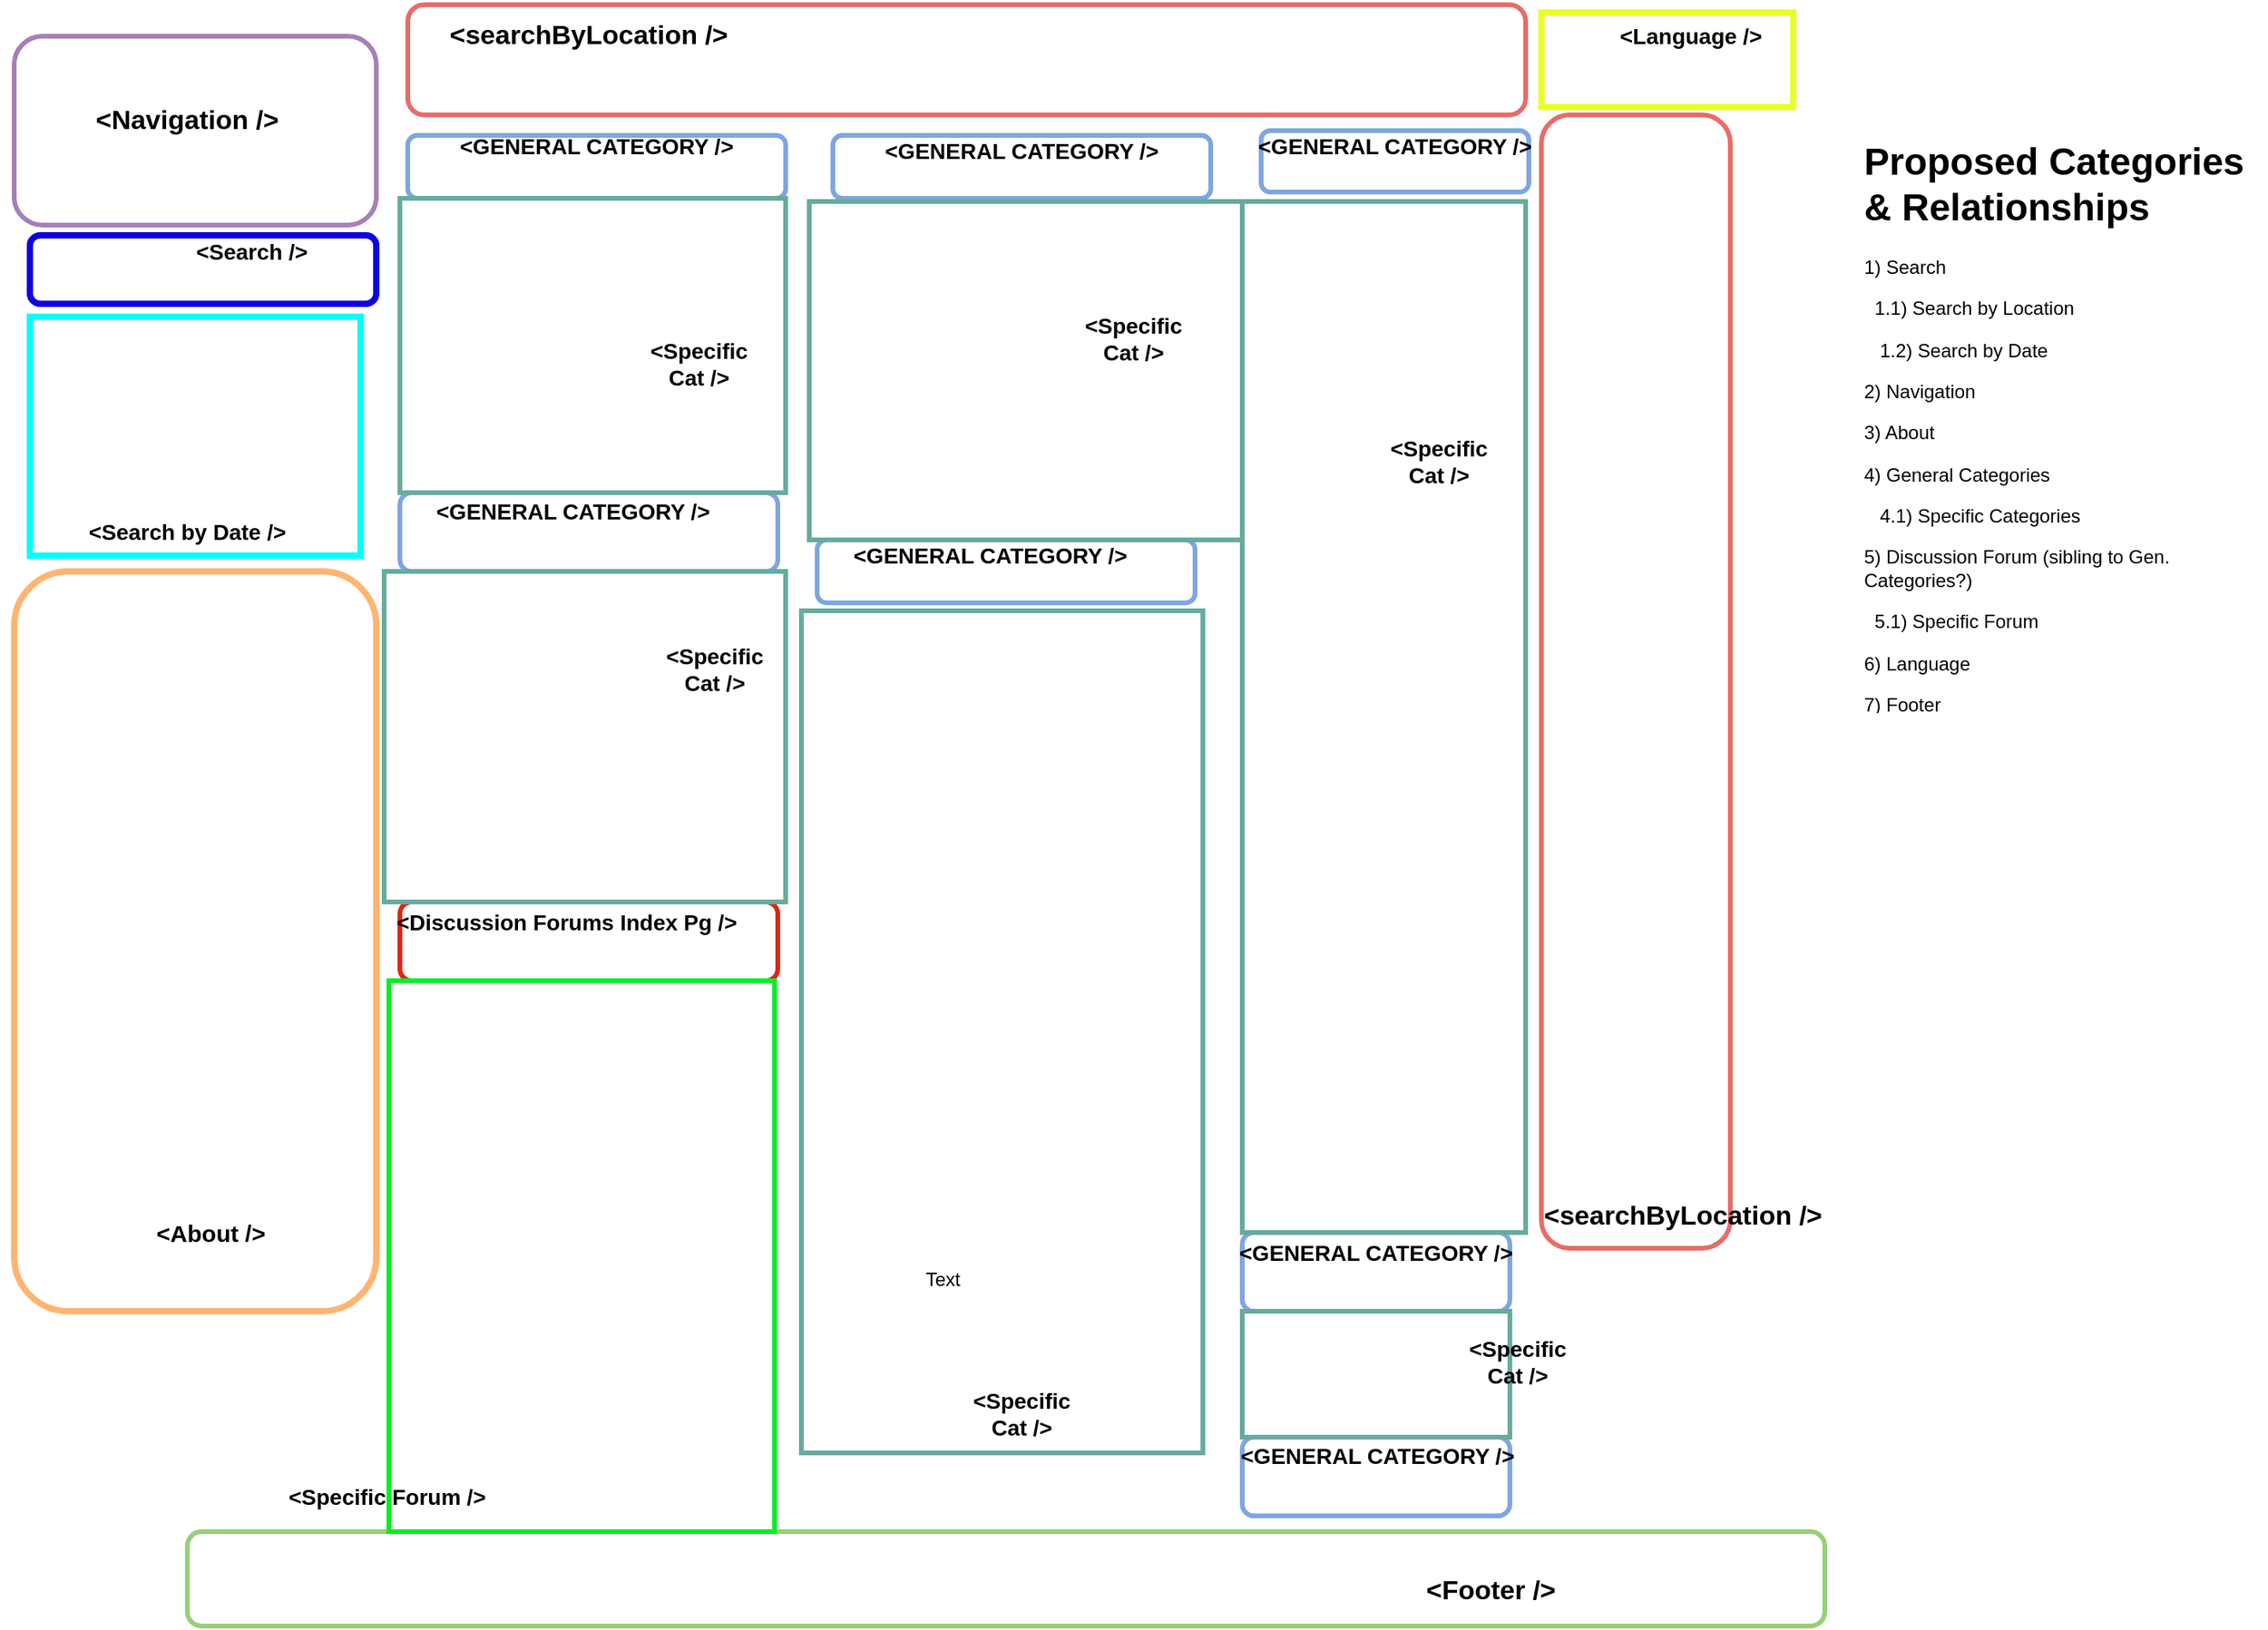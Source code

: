 <mxfile version="14.0.4" type="github">
  <diagram id="Xi9QJUGRR6yHutGBNpmi" name="Page-1">
    <mxGraphModel dx="1581" dy="1017" grid="1" gridSize="10" guides="1" tooltips="1" connect="1" arrows="1" fold="1" page="1" pageScale="1" pageWidth="850" pageHeight="1100" math="0" shadow="0">
      <root>
        <mxCell id="0" />
        <mxCell id="1" parent="0" />
        <mxCell id="Dt_2Gqz261RkF5YnjLIy-1" value="" style="shape=image;verticalLabelPosition=bottom;labelBackgroundColor=#ffffff;verticalAlign=top;aspect=fixed;imageAspect=0;image=https://s3-us-west-2.amazonaws.com/forge-production.galvanize.com/content/c29d2d8a9a36c1542a5f6c8ee3399291.png;" vertex="1" parent="1">
          <mxGeometry x="21.36" y="70" width="1197.29" height="1020" as="geometry" />
        </mxCell>
        <mxCell id="Dt_2Gqz261RkF5YnjLIy-2" value="" style="rounded=1;whiteSpace=wrap;html=1;fillColor=none;strokeColor=#97D077;strokeWidth=3;" vertex="1" parent="1">
          <mxGeometry x="140" y="1030" width="1040" height="60" as="geometry" />
        </mxCell>
        <mxCell id="Dt_2Gqz261RkF5YnjLIy-4" value="Text" style="text;html=1;strokeColor=none;fillColor=none;align=center;verticalAlign=middle;whiteSpace=wrap;rounded=0;" vertex="1" parent="1">
          <mxGeometry x="600" y="860" width="40" height="20" as="geometry" />
        </mxCell>
        <mxCell id="Dt_2Gqz261RkF5YnjLIy-5" value="&lt;font style=&quot;font-size: 17px&quot;&gt;&lt;b&gt;&amp;lt;Footer /&amp;gt;&lt;/b&gt;&lt;/font&gt;" style="text;html=1;strokeColor=none;fillColor=none;align=center;verticalAlign=middle;whiteSpace=wrap;rounded=0;" vertex="1" parent="1">
          <mxGeometry x="898" y="1053" width="140" height="30" as="geometry" />
        </mxCell>
        <mxCell id="Dt_2Gqz261RkF5YnjLIy-6" value="" style="rounded=1;whiteSpace=wrap;html=1;strokeWidth=3;fillColor=none;strokeColor=#EA6B66;" vertex="1" parent="1">
          <mxGeometry x="280" y="60" width="710" height="70" as="geometry" />
        </mxCell>
        <mxCell id="Dt_2Gqz261RkF5YnjLIy-7" value="&lt;font style=&quot;font-size: 17px&quot;&gt;&lt;b&gt;&amp;lt;searchByLocation /&amp;gt;&lt;/b&gt;&lt;/font&gt;" style="text;html=1;strokeColor=none;fillColor=none;align=center;verticalAlign=middle;whiteSpace=wrap;rounded=0;" vertex="1" parent="1">
          <mxGeometry x="300" y="57" width="190" height="45" as="geometry" />
        </mxCell>
        <mxCell id="Dt_2Gqz261RkF5YnjLIy-8" value="" style="rounded=1;whiteSpace=wrap;html=1;strokeWidth=3;fillColor=none;strokeColor=#A680B8;" vertex="1" parent="1">
          <mxGeometry x="30" y="80" width="230" height="120" as="geometry" />
        </mxCell>
        <mxCell id="Dt_2Gqz261RkF5YnjLIy-9" value="&lt;font style=&quot;font-size: 17px&quot;&gt;&lt;b&gt;&amp;lt;Navigation /&amp;gt;&lt;/b&gt;&lt;/font&gt;" style="text;html=1;strokeColor=none;fillColor=none;align=center;verticalAlign=middle;whiteSpace=wrap;rounded=0;" vertex="1" parent="1">
          <mxGeometry x="70" y="120" width="140" height="27" as="geometry" />
        </mxCell>
        <mxCell id="Dt_2Gqz261RkF5YnjLIy-10" value="" style="rounded=1;whiteSpace=wrap;html=1;strokeWidth=3;fillColor=none;strokeColor=#EA6B66;" vertex="1" parent="1">
          <mxGeometry x="1000" y="130" width="120" height="720" as="geometry" />
        </mxCell>
        <mxCell id="Dt_2Gqz261RkF5YnjLIy-11" value="&lt;font style=&quot;font-size: 17px&quot;&gt;&lt;b&gt;&amp;lt;searchByLocation /&amp;gt;&lt;/b&gt;&lt;/font&gt;" style="text;html=1;strokeColor=none;fillColor=none;align=center;verticalAlign=middle;whiteSpace=wrap;rounded=0;" vertex="1" parent="1">
          <mxGeometry x="1000" y="800" width="180" height="60" as="geometry" />
        </mxCell>
        <mxCell id="Dt_2Gqz261RkF5YnjLIy-12" value="" style="rounded=1;whiteSpace=wrap;html=1;strokeWidth=3;fillColor=none;strokeColor=#7EA6E0;" vertex="1" parent="1">
          <mxGeometry x="280" y="143" width="240" height="40" as="geometry" />
        </mxCell>
        <mxCell id="Dt_2Gqz261RkF5YnjLIy-13" value="" style="rounded=1;whiteSpace=wrap;html=1;strokeWidth=3;fillColor=none;strokeColor=#7EA6E0;" vertex="1" parent="1">
          <mxGeometry x="550" y="143" width="240" height="40" as="geometry" />
        </mxCell>
        <mxCell id="Dt_2Gqz261RkF5YnjLIy-14" value="" style="rounded=1;whiteSpace=wrap;html=1;strokeWidth=3;fillColor=none;strokeColor=#7EA6E0;" vertex="1" parent="1">
          <mxGeometry x="822" y="140" width="170" height="39" as="geometry" />
        </mxCell>
        <mxCell id="Dt_2Gqz261RkF5YnjLIy-15" value="" style="rounded=1;whiteSpace=wrap;html=1;strokeWidth=3;fillColor=none;strokeColor=#7EA6E0;" vertex="1" parent="1">
          <mxGeometry x="275" y="370" width="240" height="50" as="geometry" />
        </mxCell>
        <mxCell id="Dt_2Gqz261RkF5YnjLIy-16" value="" style="rounded=1;whiteSpace=wrap;html=1;strokeWidth=3;fillColor=none;strokeColor=#7EA6E0;" vertex="1" parent="1">
          <mxGeometry x="540" y="400" width="240" height="40" as="geometry" />
        </mxCell>
        <mxCell id="Dt_2Gqz261RkF5YnjLIy-17" value="" style="rounded=1;whiteSpace=wrap;html=1;strokeWidth=3;fillColor=none;strokeColor=#E02510;" vertex="1" parent="1">
          <mxGeometry x="275" y="630" width="240" height="50" as="geometry" />
        </mxCell>
        <mxCell id="Dt_2Gqz261RkF5YnjLIy-18" value="" style="rounded=1;whiteSpace=wrap;html=1;strokeWidth=3;fillColor=none;strokeColor=#7EA6E0;" vertex="1" parent="1">
          <mxGeometry x="810" y="840" width="170" height="50" as="geometry" />
        </mxCell>
        <mxCell id="Dt_2Gqz261RkF5YnjLIy-19" value="" style="rounded=1;whiteSpace=wrap;html=1;strokeWidth=3;fillColor=none;strokeColor=#7EA6E0;" vertex="1" parent="1">
          <mxGeometry x="810" y="970" width="170" height="50" as="geometry" />
        </mxCell>
        <mxCell id="Dt_2Gqz261RkF5YnjLIy-20" value="&lt;font style=&quot;font-size: 14px&quot;&gt;&lt;b&gt;&amp;lt;GENERAL CATEGORY /&amp;gt;&lt;/b&gt;&lt;/font&gt;" style="text;html=1;strokeColor=none;fillColor=none;align=center;verticalAlign=middle;whiteSpace=wrap;rounded=0;" vertex="1" parent="1">
          <mxGeometry x="290" y="140" width="220" height="20" as="geometry" />
        </mxCell>
        <mxCell id="Dt_2Gqz261RkF5YnjLIy-21" value="&lt;font style=&quot;font-size: 14px&quot;&gt;&lt;b&gt;&amp;lt;GENERAL CATEGORY /&amp;gt;&lt;/b&gt;&lt;/font&gt;" style="text;html=1;strokeColor=none;fillColor=none;align=center;verticalAlign=middle;whiteSpace=wrap;rounded=0;" vertex="1" parent="1">
          <mxGeometry x="560" y="143" width="220" height="20" as="geometry" />
        </mxCell>
        <mxCell id="Dt_2Gqz261RkF5YnjLIy-22" value="&lt;font style=&quot;font-size: 14px&quot;&gt;&lt;b&gt;&amp;lt;GENERAL CATEGORY /&amp;gt;&lt;/b&gt;&lt;/font&gt;" style="text;html=1;strokeColor=none;fillColor=none;align=center;verticalAlign=middle;whiteSpace=wrap;rounded=0;" vertex="1" parent="1">
          <mxGeometry x="275" y="372" width="220" height="20" as="geometry" />
        </mxCell>
        <mxCell id="Dt_2Gqz261RkF5YnjLIy-24" value="&lt;font style=&quot;font-size: 14px&quot;&gt;&lt;b&gt;&amp;lt;GENERAL CATEGORY /&amp;gt;&lt;/b&gt;&lt;/font&gt;" style="text;html=1;strokeColor=none;fillColor=none;align=center;verticalAlign=middle;whiteSpace=wrap;rounded=0;" vertex="1" parent="1">
          <mxGeometry x="540" y="400" width="220" height="20" as="geometry" />
        </mxCell>
        <mxCell id="Dt_2Gqz261RkF5YnjLIy-25" value="&lt;font style=&quot;font-size: 14px&quot;&gt;&lt;b&gt;&amp;lt;GENERAL CATEGORY /&amp;gt;&lt;/b&gt;&lt;/font&gt;" style="text;html=1;strokeColor=none;fillColor=none;align=center;verticalAlign=middle;whiteSpace=wrap;rounded=0;" vertex="1" parent="1">
          <mxGeometry x="797" y="140" width="220" height="20" as="geometry" />
        </mxCell>
        <mxCell id="Dt_2Gqz261RkF5YnjLIy-26" value="&lt;font style=&quot;font-size: 14px&quot;&gt;&lt;b&gt;&amp;lt;GENERAL CATEGORY /&amp;gt;&lt;/b&gt;&lt;/font&gt;" style="text;html=1;strokeColor=none;fillColor=none;align=center;verticalAlign=middle;whiteSpace=wrap;rounded=0;" vertex="1" parent="1">
          <mxGeometry x="785" y="843" width="220" height="20" as="geometry" />
        </mxCell>
        <mxCell id="Dt_2Gqz261RkF5YnjLIy-27" value="&lt;font style=&quot;font-size: 14px&quot;&gt;&lt;b&gt;&amp;lt;GENERAL CATEGORY /&amp;gt;&lt;/b&gt;&lt;/font&gt;" style="text;html=1;strokeColor=none;fillColor=none;align=center;verticalAlign=middle;whiteSpace=wrap;rounded=0;" vertex="1" parent="1">
          <mxGeometry x="786" y="962" width="220" height="40" as="geometry" />
        </mxCell>
        <mxCell id="Dt_2Gqz261RkF5YnjLIy-30" value="" style="rounded=0;whiteSpace=wrap;html=1;strokeColor=#67AB9F;strokeWidth=3;fillColor=none;" vertex="1" parent="1">
          <mxGeometry x="275" y="183" width="245" height="187" as="geometry" />
        </mxCell>
        <mxCell id="Dt_2Gqz261RkF5YnjLIy-31" value="" style="rounded=0;whiteSpace=wrap;html=1;strokeColor=#67AB9F;strokeWidth=3;fillColor=none;" vertex="1" parent="1">
          <mxGeometry x="535" y="185" width="275" height="215" as="geometry" />
        </mxCell>
        <mxCell id="Dt_2Gqz261RkF5YnjLIy-32" value="" style="rounded=0;whiteSpace=wrap;html=1;strokeColor=#67AB9F;strokeWidth=3;fillColor=none;" vertex="1" parent="1">
          <mxGeometry x="265" y="420" width="255" height="210" as="geometry" />
        </mxCell>
        <mxCell id="Dt_2Gqz261RkF5YnjLIy-33" value="" style="rounded=0;whiteSpace=wrap;html=1;strokeColor=#67AB9F;strokeWidth=3;fillColor=none;" vertex="1" parent="1">
          <mxGeometry x="530" y="445" width="255" height="535" as="geometry" />
        </mxCell>
        <mxCell id="Dt_2Gqz261RkF5YnjLIy-34" value="" style="rounded=0;whiteSpace=wrap;html=1;strokeColor=#67AB9F;strokeWidth=3;fillColor=none;" vertex="1" parent="1">
          <mxGeometry x="810" y="185" width="180" height="655" as="geometry" />
        </mxCell>
        <mxCell id="Dt_2Gqz261RkF5YnjLIy-35" value="" style="rounded=0;whiteSpace=wrap;html=1;strokeWidth=3;fillColor=none;strokeColor=#00F020;" vertex="1" parent="1">
          <mxGeometry x="268" y="680" width="245" height="350" as="geometry" />
        </mxCell>
        <mxCell id="Dt_2Gqz261RkF5YnjLIy-36" value="" style="rounded=0;whiteSpace=wrap;html=1;strokeColor=#67AB9F;strokeWidth=3;fillColor=none;" vertex="1" parent="1">
          <mxGeometry x="810" y="890" width="170" height="80" as="geometry" />
        </mxCell>
        <mxCell id="Dt_2Gqz261RkF5YnjLIy-37" value="&lt;font style=&quot;font-size: 14px&quot;&gt;&lt;b&gt;&amp;lt;Specific Cat /&amp;gt;&lt;/b&gt;&lt;/font&gt;" style="text;html=1;strokeColor=none;fillColor=none;align=center;verticalAlign=middle;whiteSpace=wrap;rounded=0;" vertex="1" parent="1">
          <mxGeometry x="420" y="266.5" width="90" height="43.5" as="geometry" />
        </mxCell>
        <mxCell id="Dt_2Gqz261RkF5YnjLIy-38" value="&lt;font style=&quot;font-size: 14px&quot;&gt;&lt;b&gt;&amp;lt;Specific Cat /&amp;gt;&lt;/b&gt;&lt;/font&gt;" style="text;html=1;strokeColor=none;fillColor=none;align=center;verticalAlign=middle;whiteSpace=wrap;rounded=0;" vertex="1" parent="1">
          <mxGeometry x="696" y="250" width="90" height="43.5" as="geometry" />
        </mxCell>
        <mxCell id="Dt_2Gqz261RkF5YnjLIy-39" value="&lt;font style=&quot;font-size: 14px&quot;&gt;&lt;b&gt;&amp;lt;Specific Cat /&amp;gt;&lt;/b&gt;&lt;/font&gt;" style="text;html=1;strokeColor=none;fillColor=none;align=center;verticalAlign=middle;whiteSpace=wrap;rounded=0;" vertex="1" parent="1">
          <mxGeometry x="890" y="328.5" width="90" height="43.5" as="geometry" />
        </mxCell>
        <mxCell id="Dt_2Gqz261RkF5YnjLIy-40" value="&lt;font style=&quot;font-size: 14px&quot;&gt;&lt;b&gt;&amp;lt;Specific Cat /&amp;gt;&lt;/b&gt;&lt;/font&gt;" style="text;html=1;strokeColor=none;fillColor=none;align=center;verticalAlign=middle;whiteSpace=wrap;rounded=0;" vertex="1" parent="1">
          <mxGeometry x="940" y="900" width="90" height="43.5" as="geometry" />
        </mxCell>
        <mxCell id="Dt_2Gqz261RkF5YnjLIy-41" value="&lt;font style=&quot;font-size: 14px&quot;&gt;&lt;b&gt;&amp;lt;Specific Cat /&amp;gt;&lt;/b&gt;&lt;/font&gt;" style="text;html=1;strokeColor=none;fillColor=none;align=center;verticalAlign=middle;whiteSpace=wrap;rounded=0;" vertex="1" parent="1">
          <mxGeometry x="430" y="460" width="90" height="43.5" as="geometry" />
        </mxCell>
        <mxCell id="Dt_2Gqz261RkF5YnjLIy-43" value="&lt;font style=&quot;font-size: 14px&quot;&gt;&lt;b&gt;&amp;lt;Specific Cat /&amp;gt;&lt;/b&gt;&lt;/font&gt;" style="text;html=1;strokeColor=none;fillColor=none;align=center;verticalAlign=middle;whiteSpace=wrap;rounded=0;" vertex="1" parent="1">
          <mxGeometry x="625" y="933" width="90" height="43.5" as="geometry" />
        </mxCell>
        <mxCell id="Dt_2Gqz261RkF5YnjLIy-45" value="" style="rounded=1;whiteSpace=wrap;html=1;strokeWidth=4;fillColor=none;strokeColor=#FFB570;" vertex="1" parent="1">
          <mxGeometry x="30" y="420" width="230" height="470" as="geometry" />
        </mxCell>
        <mxCell id="Dt_2Gqz261RkF5YnjLIy-48" value="&lt;font style=&quot;font-size: 15px&quot;&gt;&lt;b&gt;&amp;lt;About /&amp;gt;&lt;/b&gt;&lt;/font&gt;" style="text;html=1;strokeColor=none;fillColor=none;align=center;verticalAlign=middle;whiteSpace=wrap;rounded=0;" vertex="1" parent="1">
          <mxGeometry x="70" y="830" width="170" height="20" as="geometry" />
        </mxCell>
        <mxCell id="Dt_2Gqz261RkF5YnjLIy-49" value="&lt;font style=&quot;font-size: 14px&quot;&gt;&lt;b&gt;&amp;lt;Discussion Forums Index Pg /&amp;gt;&lt;/b&gt;&lt;/font&gt;" style="text;html=1;strokeColor=none;fillColor=none;align=center;verticalAlign=middle;whiteSpace=wrap;rounded=0;" vertex="1" parent="1">
          <mxGeometry x="236" y="633" width="290" height="20" as="geometry" />
        </mxCell>
        <mxCell id="Dt_2Gqz261RkF5YnjLIy-50" value="&lt;font style=&quot;font-size: 14px&quot;&gt;&lt;b&gt;&amp;lt;Specific Forum /&amp;gt;&lt;/b&gt;&lt;/font&gt;" style="text;html=1;strokeColor=none;fillColor=none;align=center;verticalAlign=middle;whiteSpace=wrap;rounded=0;" vertex="1" parent="1">
          <mxGeometry x="186" y="1005.5" width="162" height="4.5" as="geometry" />
        </mxCell>
        <mxCell id="Dt_2Gqz261RkF5YnjLIy-58" value="&lt;h1&gt;Proposed Categories &amp;amp; Relationships&lt;/h1&gt;&lt;p&gt;1) Search&amp;nbsp;&amp;nbsp;&lt;/p&gt;&lt;p&gt;&amp;nbsp; 1.1) Search by Location&lt;/p&gt;&lt;p&gt;&amp;nbsp; &amp;nbsp;1.2) Search by Date&lt;/p&gt;&lt;p&gt;2) Navigation&amp;nbsp;&lt;/p&gt;&lt;p&gt;3) About&lt;/p&gt;&lt;p&gt;4) General Categories&lt;/p&gt;&lt;p&gt;&amp;nbsp; &amp;nbsp;4.1) Specific Categories&lt;/p&gt;&lt;p&gt;5) Discussion Forum (sibling to Gen. Categories?)&lt;/p&gt;&lt;p&gt;&amp;nbsp; 5.1) Specific Forum&lt;/p&gt;&lt;p&gt;6) Language&lt;/p&gt;&lt;p&gt;7) Footer&lt;/p&gt;&lt;p&gt;&lt;br&gt;&lt;/p&gt;&lt;p&gt;&lt;br&gt;&lt;/p&gt;" style="text;html=1;strokeColor=none;fillColor=none;spacing=5;spacingTop=-20;whiteSpace=wrap;overflow=hidden;rounded=0;" vertex="1" parent="1">
          <mxGeometry x="1200" y="140" width="260" height="370" as="geometry" />
        </mxCell>
        <mxCell id="Dt_2Gqz261RkF5YnjLIy-59" value="" style="rounded=1;whiteSpace=wrap;html=1;strokeWidth=4;fillColor=none;strokeColor=#0F00E0;" vertex="1" parent="1">
          <mxGeometry x="40" y="206.5" width="220" height="43.5" as="geometry" />
        </mxCell>
        <mxCell id="Dt_2Gqz261RkF5YnjLIy-60" value="&lt;font style=&quot;font-size: 14px&quot;&gt;&lt;b&gt;&amp;lt;Search /&amp;gt;&lt;/b&gt;&lt;/font&gt;" style="text;html=1;strokeColor=none;fillColor=none;align=center;verticalAlign=middle;whiteSpace=wrap;rounded=0;" vertex="1" parent="1">
          <mxGeometry x="126" y="206.5" width="110" height="20" as="geometry" />
        </mxCell>
        <mxCell id="Dt_2Gqz261RkF5YnjLIy-61" value="" style="rounded=0;whiteSpace=wrap;html=1;strokeWidth=4;fillColor=none;strokeColor=#00FFFF;" vertex="1" parent="1">
          <mxGeometry x="40" y="258.25" width="210" height="151.75" as="geometry" />
        </mxCell>
        <mxCell id="Dt_2Gqz261RkF5YnjLIy-62" value="&lt;font style=&quot;font-size: 14px&quot;&gt;&lt;b&gt;&amp;lt;Search by Date /&amp;gt;&lt;/b&gt;&lt;/font&gt;" style="text;html=1;strokeColor=none;fillColor=none;align=center;verticalAlign=middle;whiteSpace=wrap;rounded=0;" vertex="1" parent="1">
          <mxGeometry x="70" y="385" width="140" height="20" as="geometry" />
        </mxCell>
        <mxCell id="Dt_2Gqz261RkF5YnjLIy-63" value="" style="rounded=0;whiteSpace=wrap;html=1;strokeWidth=4;fillColor=none;strokeColor=#EAFF29;" vertex="1" parent="1">
          <mxGeometry x="1000" y="65" width="160" height="60" as="geometry" />
        </mxCell>
        <mxCell id="Dt_2Gqz261RkF5YnjLIy-64" value="&lt;font style=&quot;font-size: 14px&quot;&gt;&lt;b&gt;&amp;lt;Language /&amp;gt;&lt;/b&gt;&lt;/font&gt;" style="text;html=1;strokeColor=none;fillColor=none;align=center;verticalAlign=middle;whiteSpace=wrap;rounded=0;" vertex="1" parent="1">
          <mxGeometry x="1040" y="69.5" width="110" height="20" as="geometry" />
        </mxCell>
      </root>
    </mxGraphModel>
  </diagram>
</mxfile>
